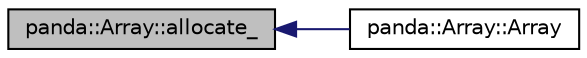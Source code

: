 digraph G
{
  edge [fontname="Helvetica",fontsize="10",labelfontname="Helvetica",labelfontsize="10"];
  node [fontname="Helvetica",fontsize="10",shape=record];
  rankdir=LR;
  Node1 [label="panda::Array::allocate_",height=0.2,width=0.4,color="black", fillcolor="grey75", style="filled" fontcolor="black"];
  Node1 -> Node2 [dir=back,color="midnightblue",fontsize="10",style="solid"];
  Node2 [label="panda::Array::Array",height=0.2,width=0.4,color="black", fillcolor="white", style="filled",URL="$classpanda_1_1Array.html#a05daeb194a5d5580d7c843374c45d610"];
}
